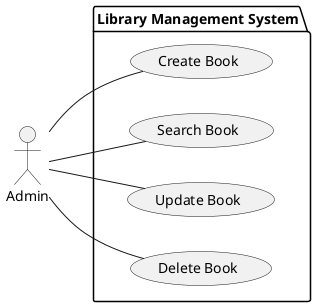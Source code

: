 @startuml Library Management System

left to right direction
actor "Admin" as admin

package "Library Management System" {
  usecase "Create Book" as UC1
  usecase "Search Book" as UC2
  usecase "Update Book" as UC3
  usecase "Delete Book" as UC4
  
}

admin -- UC1
admin -- UC2
admin -- UC3
admin -- UC4
@enduml